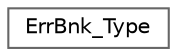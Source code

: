 digraph "Graphical Class Hierarchy"
{
 // LATEX_PDF_SIZE
  bgcolor="transparent";
  edge [fontname=Helvetica,fontsize=10,labelfontname=Helvetica,labelfontsize=10];
  node [fontname=Helvetica,fontsize=10,shape=box,height=0.2,width=0.4];
  rankdir="LR";
  Node0 [id="Node000000",label="ErrBnk_Type",height=0.2,width=0.4,color="grey40", fillcolor="white", style="filled",URL="$struct_err_bnk___type.html",tooltip="Structure type to access the Error Banking Registers (ERRBNK)."];
}
